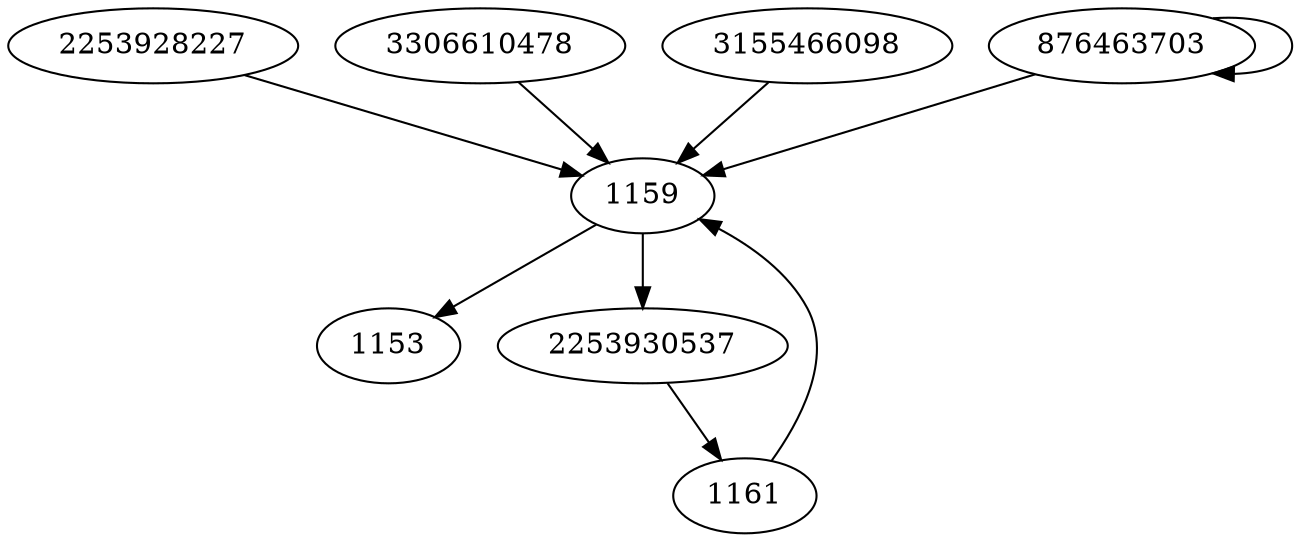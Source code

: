 digraph  {
1153;
2253928227;
1159;
1161;
2253930537;
3306610478;
3155466098;
876463703;
2253928227 -> 1159;
1159 -> 2253930537;
1159 -> 1153;
1161 -> 1159;
2253930537 -> 1161;
3306610478 -> 1159;
3155466098 -> 1159;
876463703 -> 1159;
876463703 -> 876463703;
}
